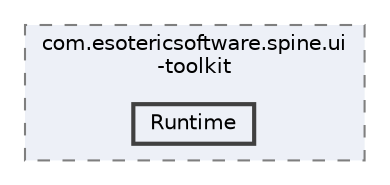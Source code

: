 digraph "external/spine-runtimes/spine-unity/Modules/com.esotericsoftware.spine.ui-toolkit/Runtime"
{
 // LATEX_PDF_SIZE
  bgcolor="transparent";
  edge [fontname=Helvetica,fontsize=10,labelfontname=Helvetica,labelfontsize=10];
  node [fontname=Helvetica,fontsize=10,shape=box,height=0.2,width=0.4];
  compound=true
  subgraph clusterdir_c0c8b51df7c018be6cb14bee24b8a78d {
    graph [ bgcolor="#edf0f7", pencolor="grey50", label="com.esotericsoftware.spine.ui\l-toolkit", fontname=Helvetica,fontsize=10 style="filled,dashed", URL="dir_c0c8b51df7c018be6cb14bee24b8a78d.html",tooltip=""]
  dir_685b1033689b0e23ca771068684c9050 [label="Runtime", fillcolor="#edf0f7", color="grey25", style="filled,bold", URL="dir_685b1033689b0e23ca771068684c9050.html",tooltip=""];
  }
}
